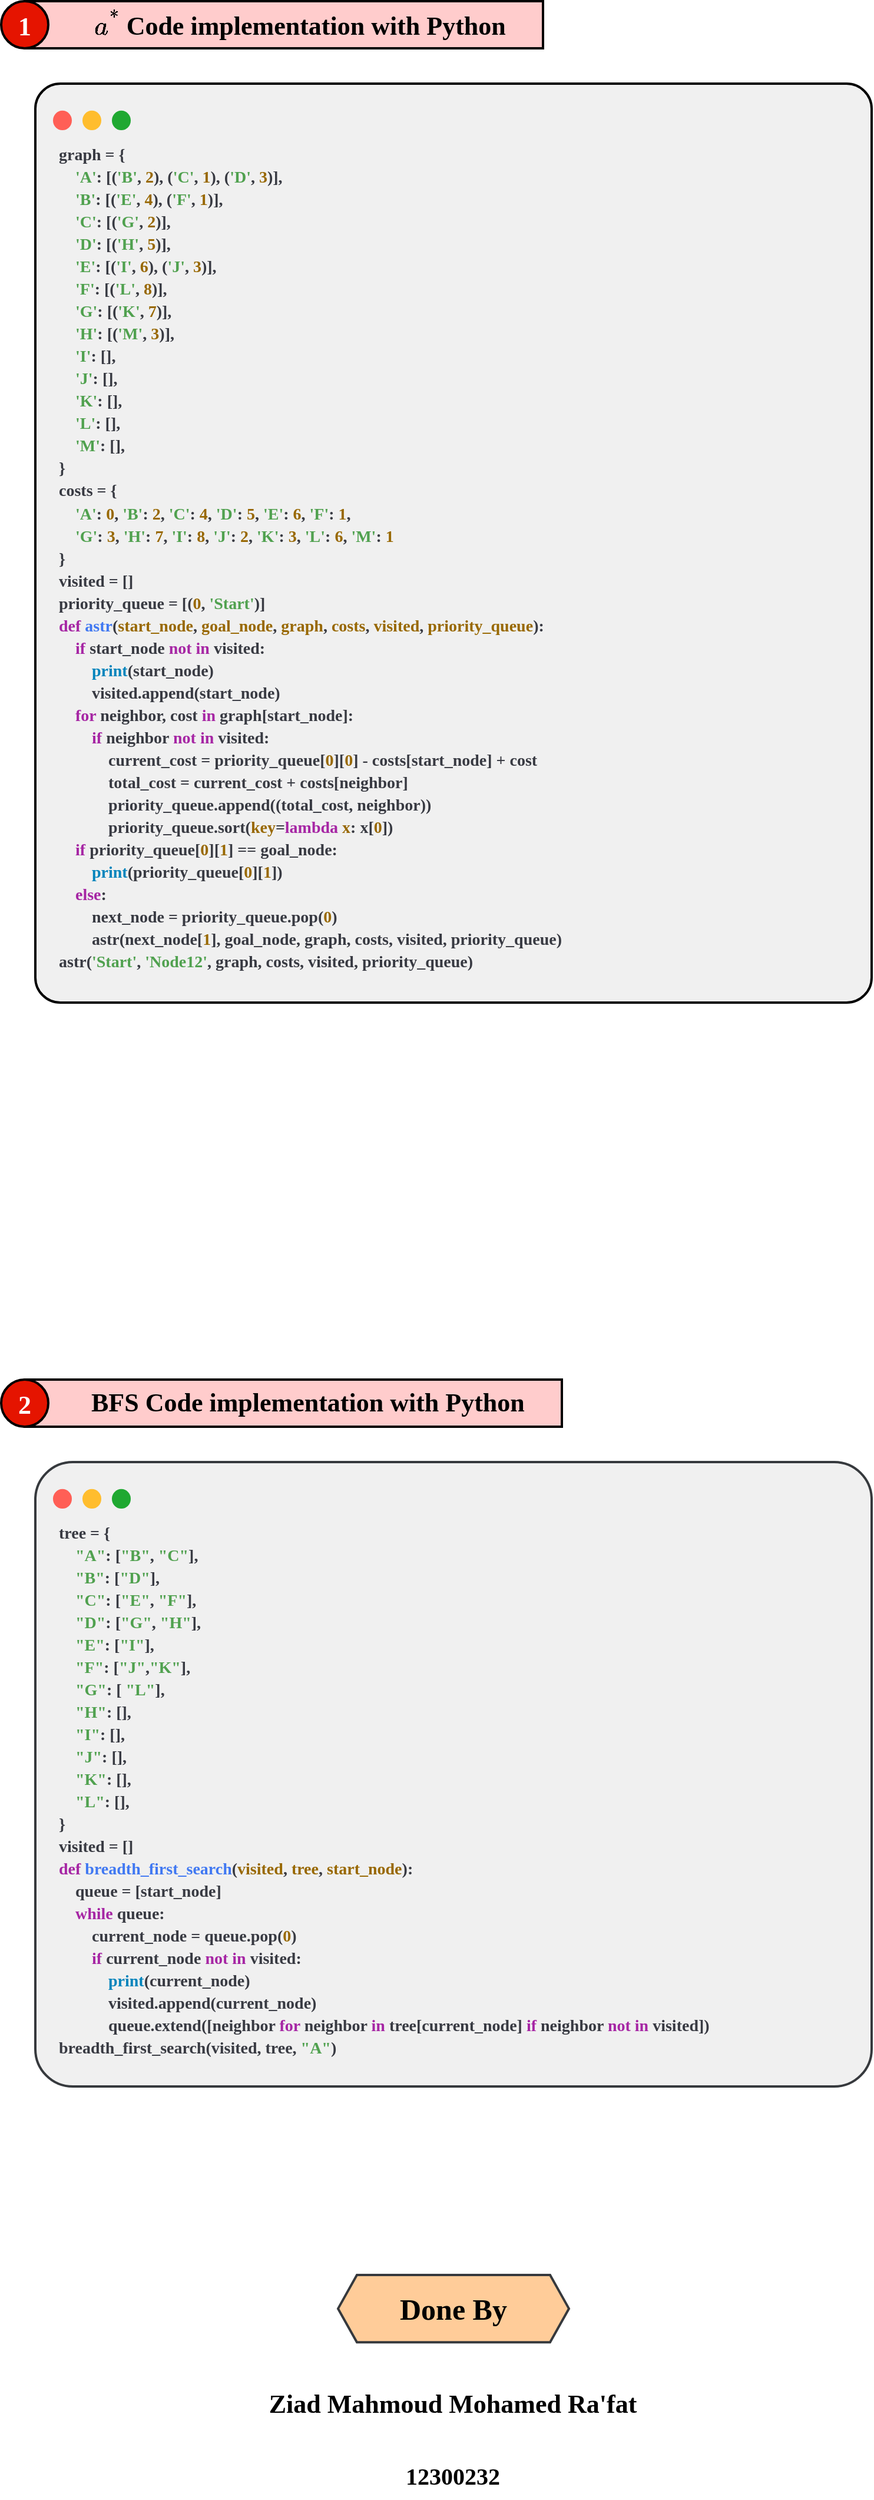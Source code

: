 <mxfile version="24.7.5">
  <diagram name="Page-1" id="iA-VA1jahUV9ztnPGay6">
    <mxGraphModel dx="1036" dy="625" grid="1" gridSize="10" guides="1" tooltips="1" connect="1" arrows="1" fold="1" page="1" pageScale="1" pageWidth="827" pageHeight="1169" math="1" shadow="0">
      <root>
        <mxCell id="0" />
        <mxCell id="1" parent="0" />
        <mxCell id="XvlVAEgpclW0M0TlVri5-1" value="" style="group" parent="1" vertex="1" connectable="0">
          <mxGeometry x="59" y="100" width="710" height="780" as="geometry" />
        </mxCell>
        <mxCell id="XvlVAEgpclW0M0TlVri5-2" value="&lt;div style=&quot;white-space: pre; font-size: 14px; color: rgb(255, 255, 255);&quot;&gt;&lt;div style=&quot;font-size: 14px; line-height: 120%;&quot;&gt;&lt;div style=&quot;font-size: 14px; line-height: 120%;&quot;&gt;&lt;div style=&quot;font-size: 14px; line-height: 126%;&quot;&gt;&lt;div style=&quot;font-size: 14px; line-height: 126%;&quot;&gt;&lt;div style=&quot;color: rgb(56, 58, 66); font-size: 14px; line-height: 19px;&quot;&gt;&lt;div style=&quot;font-size: 14px;&quot;&gt;&lt;div style=&quot;color: rgb(255, 255, 255); font-size: 14px; line-height: 19px;&quot;&gt;&lt;div style=&quot;color: rgb(56, 58, 66); line-height: 136%; font-size: 14px;&quot;&gt;&lt;div style=&quot;font-size: 14px; line-height: 136%;&quot;&gt;graph = {&lt;/div&gt;&lt;div style=&quot;font-size: 14px; line-height: 136%;&quot;&gt;&amp;nbsp; &amp;nbsp; &lt;span style=&quot;color: rgb(80, 161, 79); font-size: 14px;&quot;&gt;&#39;A&#39;&lt;/span&gt;: [(&lt;span style=&quot;color: rgb(80, 161, 79); font-size: 14px;&quot;&gt;&#39;B&#39;&lt;/span&gt;, &lt;span style=&quot;color: rgb(152, 104, 1); font-size: 14px;&quot;&gt;2&lt;/span&gt;), (&lt;span style=&quot;color: rgb(80, 161, 79); font-size: 14px;&quot;&gt;&#39;C&#39;&lt;/span&gt;, &lt;span style=&quot;color: rgb(152, 104, 1); font-size: 14px;&quot;&gt;1&lt;/span&gt;), (&lt;span style=&quot;color: rgb(80, 161, 79); font-size: 14px;&quot;&gt;&#39;D&#39;&lt;/span&gt;, &lt;span style=&quot;color: rgb(152, 104, 1); font-size: 14px;&quot;&gt;3&lt;/span&gt;)],&lt;/div&gt;&lt;div style=&quot;font-size: 14px; line-height: 136%;&quot;&gt;&amp;nbsp; &amp;nbsp; &lt;span style=&quot;color: rgb(80, 161, 79); font-size: 14px;&quot;&gt;&#39;B&#39;&lt;/span&gt;: [(&lt;span style=&quot;color: rgb(80, 161, 79); font-size: 14px;&quot;&gt;&#39;E&#39;&lt;/span&gt;, &lt;span style=&quot;color: rgb(152, 104, 1); font-size: 14px;&quot;&gt;4&lt;/span&gt;), (&lt;span style=&quot;color: rgb(80, 161, 79); font-size: 14px;&quot;&gt;&#39;F&#39;&lt;/span&gt;, &lt;span style=&quot;color: rgb(152, 104, 1); font-size: 14px;&quot;&gt;1&lt;/span&gt;)],&lt;/div&gt;&lt;div style=&quot;font-size: 14px; line-height: 136%;&quot;&gt;&amp;nbsp; &amp;nbsp; &lt;span style=&quot;color: rgb(80, 161, 79); font-size: 14px;&quot;&gt;&#39;C&#39;&lt;/span&gt;: [(&lt;span style=&quot;color: rgb(80, 161, 79); font-size: 14px;&quot;&gt;&#39;G&#39;&lt;/span&gt;, &lt;span style=&quot;color: rgb(152, 104, 1); font-size: 14px;&quot;&gt;2&lt;/span&gt;)],&lt;/div&gt;&lt;div style=&quot;font-size: 14px; line-height: 136%;&quot;&gt;&amp;nbsp; &amp;nbsp; &lt;span style=&quot;color: rgb(80, 161, 79); font-size: 14px;&quot;&gt;&#39;D&#39;&lt;/span&gt;: [(&lt;span style=&quot;color: rgb(80, 161, 79); font-size: 14px;&quot;&gt;&#39;H&#39;&lt;/span&gt;, &lt;span style=&quot;color: rgb(152, 104, 1); font-size: 14px;&quot;&gt;5&lt;/span&gt;)],&lt;/div&gt;&lt;div style=&quot;font-size: 14px; line-height: 136%;&quot;&gt;&amp;nbsp; &amp;nbsp; &lt;span style=&quot;color: rgb(80, 161, 79); font-size: 14px;&quot;&gt;&#39;E&#39;&lt;/span&gt;: [(&lt;span style=&quot;color: rgb(80, 161, 79); font-size: 14px;&quot;&gt;&#39;I&#39;&lt;/span&gt;, &lt;span style=&quot;color: rgb(152, 104, 1); font-size: 14px;&quot;&gt;6&lt;/span&gt;), (&lt;span style=&quot;color: rgb(80, 161, 79); font-size: 14px;&quot;&gt;&#39;J&#39;&lt;/span&gt;, &lt;span style=&quot;color: rgb(152, 104, 1); font-size: 14px;&quot;&gt;3&lt;/span&gt;)],&lt;/div&gt;&lt;div style=&quot;font-size: 14px; line-height: 136%;&quot;&gt;&amp;nbsp; &amp;nbsp; &lt;span style=&quot;color: rgb(80, 161, 79); font-size: 14px;&quot;&gt;&#39;F&#39;&lt;/span&gt;: [(&lt;span style=&quot;color: rgb(80, 161, 79); font-size: 14px;&quot;&gt;&#39;L&#39;&lt;/span&gt;, &lt;span style=&quot;color: rgb(152, 104, 1); font-size: 14px;&quot;&gt;8&lt;/span&gt;)],&lt;/div&gt;&lt;div style=&quot;font-size: 14px; line-height: 136%;&quot;&gt;&amp;nbsp; &amp;nbsp; &lt;span style=&quot;color: rgb(80, 161, 79); font-size: 14px;&quot;&gt;&#39;G&#39;&lt;/span&gt;: [(&lt;span style=&quot;color: rgb(80, 161, 79); font-size: 14px;&quot;&gt;&#39;K&#39;&lt;/span&gt;, &lt;span style=&quot;color: rgb(152, 104, 1); font-size: 14px;&quot;&gt;7&lt;/span&gt;)],&lt;/div&gt;&lt;div style=&quot;font-size: 14px; line-height: 136%;&quot;&gt;&amp;nbsp; &amp;nbsp; &lt;span style=&quot;color: rgb(80, 161, 79); font-size: 14px;&quot;&gt;&#39;H&#39;&lt;/span&gt;: [(&lt;span style=&quot;color: rgb(80, 161, 79); font-size: 14px;&quot;&gt;&#39;M&#39;&lt;/span&gt;, &lt;span style=&quot;color: rgb(152, 104, 1); font-size: 14px;&quot;&gt;3&lt;/span&gt;)],&lt;/div&gt;&lt;div style=&quot;font-size: 14px; line-height: 136%;&quot;&gt;&amp;nbsp; &amp;nbsp; &lt;span style=&quot;color: rgb(80, 161, 79); font-size: 14px;&quot;&gt;&#39;I&#39;&lt;/span&gt;: [],&lt;/div&gt;&lt;div style=&quot;font-size: 14px; line-height: 136%;&quot;&gt;&amp;nbsp; &amp;nbsp; &lt;span style=&quot;color: rgb(80, 161, 79); font-size: 14px;&quot;&gt;&#39;J&#39;&lt;/span&gt;: [],&lt;/div&gt;&lt;div style=&quot;font-size: 14px; line-height: 136%;&quot;&gt;&amp;nbsp; &amp;nbsp; &lt;span style=&quot;color: rgb(80, 161, 79); font-size: 14px;&quot;&gt;&#39;K&#39;&lt;/span&gt;: [],&lt;/div&gt;&lt;div style=&quot;font-size: 14px; line-height: 136%;&quot;&gt;&amp;nbsp; &amp;nbsp; &lt;span style=&quot;color: rgb(80, 161, 79); font-size: 14px;&quot;&gt;&#39;L&#39;&lt;/span&gt;: [],&lt;/div&gt;&lt;div style=&quot;font-size: 14px; line-height: 136%;&quot;&gt;&amp;nbsp; &amp;nbsp; &lt;span style=&quot;color: rgb(80, 161, 79); font-size: 14px;&quot;&gt;&#39;M&#39;&lt;/span&gt;: [],&lt;/div&gt;&lt;div style=&quot;font-size: 14px; line-height: 136%;&quot;&gt;}&lt;/div&gt;&lt;div style=&quot;font-size: 14px; line-height: 136%;&quot;&gt;costs = {&lt;/div&gt;&lt;div style=&quot;font-size: 14px; line-height: 136%;&quot;&gt;&amp;nbsp; &amp;nbsp; &lt;span style=&quot;color: rgb(80, 161, 79); font-size: 14px;&quot;&gt;&#39;A&#39;&lt;/span&gt;: &lt;span style=&quot;color: rgb(152, 104, 1); font-size: 14px;&quot;&gt;0&lt;/span&gt;, &lt;span style=&quot;color: rgb(80, 161, 79); font-size: 14px;&quot;&gt;&#39;B&#39;&lt;/span&gt;: &lt;span style=&quot;color: rgb(152, 104, 1); font-size: 14px;&quot;&gt;2&lt;/span&gt;, &lt;span style=&quot;color: rgb(80, 161, 79); font-size: 14px;&quot;&gt;&#39;C&#39;&lt;/span&gt;: &lt;span style=&quot;color: rgb(152, 104, 1); font-size: 14px;&quot;&gt;4&lt;/span&gt;, &lt;span style=&quot;color: rgb(80, 161, 79); font-size: 14px;&quot;&gt;&#39;D&#39;&lt;/span&gt;: &lt;span style=&quot;color: rgb(152, 104, 1); font-size: 14px;&quot;&gt;5&lt;/span&gt;, &lt;span style=&quot;color: rgb(80, 161, 79); font-size: 14px;&quot;&gt;&#39;E&#39;&lt;/span&gt;: &lt;span style=&quot;color: rgb(152, 104, 1); font-size: 14px;&quot;&gt;6&lt;/span&gt;, &lt;span style=&quot;color: rgb(80, 161, 79); font-size: 14px;&quot;&gt;&#39;F&#39;&lt;/span&gt;: &lt;span style=&quot;color: rgb(152, 104, 1); font-size: 14px;&quot;&gt;1&lt;/span&gt;,&lt;/div&gt;&lt;div style=&quot;font-size: 14px; line-height: 136%;&quot;&gt;&amp;nbsp; &amp;nbsp; &lt;span style=&quot;color: rgb(80, 161, 79); font-size: 14px;&quot;&gt;&#39;G&#39;&lt;/span&gt;: &lt;span style=&quot;color: rgb(152, 104, 1); font-size: 14px;&quot;&gt;3&lt;/span&gt;, &lt;span style=&quot;color: rgb(80, 161, 79); font-size: 14px;&quot;&gt;&#39;H&#39;&lt;/span&gt;: &lt;span style=&quot;color: rgb(152, 104, 1); font-size: 14px;&quot;&gt;7&lt;/span&gt;, &lt;span style=&quot;color: rgb(80, 161, 79); font-size: 14px;&quot;&gt;&#39;I&#39;&lt;/span&gt;: &lt;span style=&quot;color: rgb(152, 104, 1); font-size: 14px;&quot;&gt;8&lt;/span&gt;, &lt;span style=&quot;color: rgb(80, 161, 79); font-size: 14px;&quot;&gt;&#39;J&#39;&lt;/span&gt;: &lt;span style=&quot;color: rgb(152, 104, 1); font-size: 14px;&quot;&gt;2&lt;/span&gt;, &lt;span style=&quot;color: rgb(80, 161, 79); font-size: 14px;&quot;&gt;&#39;K&#39;&lt;/span&gt;: &lt;span style=&quot;color: rgb(152, 104, 1); font-size: 14px;&quot;&gt;3&lt;/span&gt;, &lt;span style=&quot;color: rgb(80, 161, 79); font-size: 14px;&quot;&gt;&#39;L&#39;&lt;/span&gt;: &lt;span style=&quot;color: rgb(152, 104, 1); font-size: 14px;&quot;&gt;6&lt;/span&gt;, &lt;span style=&quot;color: rgb(80, 161, 79); font-size: 14px;&quot;&gt;&#39;M&#39;&lt;/span&gt;: &lt;span style=&quot;color: rgb(152, 104, 1); font-size: 14px;&quot;&gt;1&lt;/span&gt;&lt;/div&gt;&lt;div style=&quot;font-size: 14px; line-height: 136%;&quot;&gt;}&lt;/div&gt;&lt;div style=&quot;font-size: 14px; line-height: 136%;&quot;&gt;visited = []&lt;/div&gt;&lt;div style=&quot;font-size: 14px; line-height: 136%;&quot;&gt;priority_queue = [(&lt;span style=&quot;color: rgb(152, 104, 1); font-size: 14px;&quot;&gt;0&lt;/span&gt;, &lt;span style=&quot;color: rgb(80, 161, 79); font-size: 14px;&quot;&gt;&#39;Start&#39;&lt;/span&gt;)]&lt;/div&gt;&lt;div style=&quot;font-size: 14px; line-height: 136%;&quot;&gt;&lt;span style=&quot;color: rgb(166, 38, 164); font-size: 14px;&quot;&gt;def&lt;/span&gt; &lt;span style=&quot;color: rgb(64, 120, 242); font-size: 14px;&quot;&gt;astr&lt;/span&gt;(&lt;span style=&quot;color: rgb(152, 104, 1); font-size: 14px;&quot;&gt;start_node&lt;/span&gt;,&lt;span style=&quot;color: rgb(152, 104, 1); font-size: 14px;&quot;&gt; goal_node&lt;/span&gt;,&lt;span style=&quot;color: rgb(152, 104, 1); font-size: 14px;&quot;&gt; graph&lt;/span&gt;,&lt;span style=&quot;color: rgb(152, 104, 1); font-size: 14px;&quot;&gt; costs&lt;/span&gt;,&lt;span style=&quot;color: rgb(152, 104, 1); font-size: 14px;&quot;&gt; visited&lt;/span&gt;,&lt;span style=&quot;color: rgb(152, 104, 1); font-size: 14px;&quot;&gt; priority_queue&lt;/span&gt;):&lt;/div&gt;&lt;div style=&quot;font-size: 14px; line-height: 136%;&quot;&gt;&amp;nbsp; &amp;nbsp; &lt;span style=&quot;color: rgb(166, 38, 164); font-size: 14px;&quot;&gt;if&lt;/span&gt; start_node &lt;span style=&quot;color: rgb(166, 38, 164); font-size: 14px;&quot;&gt;not&lt;/span&gt; &lt;span style=&quot;color: rgb(166, 38, 164); font-size: 14px;&quot;&gt;in&lt;/span&gt; visited:&lt;/div&gt;&lt;div style=&quot;font-size: 14px; line-height: 136%;&quot;&gt;&amp;nbsp; &amp;nbsp; &amp;nbsp; &amp;nbsp; &lt;span style=&quot;color: rgb(1, 132, 188); font-size: 14px;&quot;&gt;print&lt;/span&gt;(start_node) &lt;/div&gt;&lt;div style=&quot;font-size: 14px; line-height: 136%;&quot;&gt;&amp;nbsp; &amp;nbsp; &amp;nbsp; &amp;nbsp; visited.append(start_node)&lt;/div&gt;&lt;div style=&quot;font-size: 14px; line-height: 136%;&quot;&gt;&amp;nbsp; &amp;nbsp; &lt;span style=&quot;color: rgb(166, 38, 164); font-size: 14px;&quot;&gt;for&lt;/span&gt; neighbor, cost &lt;span style=&quot;color: rgb(166, 38, 164); font-size: 14px;&quot;&gt;in&lt;/span&gt; graph[start_node]:&lt;/div&gt;&lt;div style=&quot;font-size: 14px; line-height: 136%;&quot;&gt;&amp;nbsp; &amp;nbsp; &amp;nbsp; &amp;nbsp; &lt;span style=&quot;color: rgb(166, 38, 164); font-size: 14px;&quot;&gt;if&lt;/span&gt; neighbor &lt;span style=&quot;color: rgb(166, 38, 164); font-size: 14px;&quot;&gt;not&lt;/span&gt; &lt;span style=&quot;color: rgb(166, 38, 164); font-size: 14px;&quot;&gt;in&lt;/span&gt; visited:&lt;/div&gt;&lt;div style=&quot;font-size: 14px; line-height: 136%;&quot;&gt;&amp;nbsp; &amp;nbsp; &amp;nbsp; &amp;nbsp; &amp;nbsp; &amp;nbsp; current_cost = priority_queue[&lt;span style=&quot;color: rgb(152, 104, 1); font-size: 14px;&quot;&gt;0&lt;/span&gt;][&lt;span style=&quot;color: rgb(152, 104, 1); font-size: 14px;&quot;&gt;0&lt;/span&gt;] - costs[start_node] + cost&lt;/div&gt;&lt;div style=&quot;font-size: 14px; line-height: 136%;&quot;&gt;&amp;nbsp; &amp;nbsp; &amp;nbsp; &amp;nbsp; &amp;nbsp; &amp;nbsp; total_cost = current_cost + costs[neighbor]&lt;/div&gt;&lt;div style=&quot;font-size: 14px; line-height: 136%;&quot;&gt;&amp;nbsp; &amp;nbsp; &amp;nbsp; &amp;nbsp; &amp;nbsp; &amp;nbsp; priority_queue.append((total_cost, neighbor))&lt;/div&gt;&lt;div style=&quot;font-size: 14px; line-height: 136%;&quot;&gt;&amp;nbsp; &amp;nbsp; &amp;nbsp; &amp;nbsp; &amp;nbsp; &amp;nbsp; priority_queue.sort(&lt;span style=&quot;color: rgb(152, 104, 1); font-size: 14px;&quot;&gt;key&lt;/span&gt;=&lt;span style=&quot;color: rgb(166, 38, 164); font-size: 14px;&quot;&gt;lambda&lt;/span&gt; &lt;span style=&quot;color: rgb(152, 104, 1); font-size: 14px;&quot;&gt;x&lt;/span&gt;: x[&lt;span style=&quot;color: rgb(152, 104, 1); font-size: 14px;&quot;&gt;0&lt;/span&gt;])&lt;/div&gt;&lt;div style=&quot;font-size: 14px; line-height: 136%;&quot;&gt;&amp;nbsp; &amp;nbsp; &lt;span style=&quot;color: rgb(166, 38, 164); font-size: 14px;&quot;&gt;if&lt;/span&gt; priority_queue[&lt;span style=&quot;color: rgb(152, 104, 1); font-size: 14px;&quot;&gt;0&lt;/span&gt;][&lt;span style=&quot;color: rgb(152, 104, 1); font-size: 14px;&quot;&gt;1&lt;/span&gt;] == goal_node:&lt;/div&gt;&lt;div style=&quot;font-size: 14px; line-height: 136%;&quot;&gt;&amp;nbsp; &amp;nbsp; &amp;nbsp; &amp;nbsp; &lt;span style=&quot;color: rgb(1, 132, 188); font-size: 14px;&quot;&gt;print&lt;/span&gt;(priority_queue[&lt;span style=&quot;color: rgb(152, 104, 1); font-size: 14px;&quot;&gt;0&lt;/span&gt;][&lt;span style=&quot;color: rgb(152, 104, 1); font-size: 14px;&quot;&gt;1&lt;/span&gt;]) &lt;/div&gt;&lt;div style=&quot;font-size: 14px; line-height: 136%;&quot;&gt;&amp;nbsp; &amp;nbsp; &lt;span style=&quot;color: rgb(166, 38, 164); font-size: 14px;&quot;&gt;else&lt;/span&gt;:&lt;/div&gt;&lt;div style=&quot;font-size: 14px; line-height: 136%;&quot;&gt;&amp;nbsp; &amp;nbsp; &amp;nbsp; &amp;nbsp; next_node = priority_queue.pop(&lt;span style=&quot;color: rgb(152, 104, 1); font-size: 14px;&quot;&gt;0&lt;/span&gt;)&lt;/div&gt;&lt;div style=&quot;font-size: 14px; line-height: 136%;&quot;&gt;&amp;nbsp; &amp;nbsp; &amp;nbsp; &amp;nbsp; astr(next_node[&lt;span style=&quot;color: rgb(152, 104, 1); font-size: 14px;&quot;&gt;1&lt;/span&gt;], goal_node, graph, costs, visited, priority_queue)&lt;/div&gt;&lt;div style=&quot;font-size: 14px; line-height: 136%;&quot;&gt;astr(&lt;span style=&quot;color: rgb(80, 161, 79); font-size: 14px;&quot;&gt;&#39;Start&#39;&lt;/span&gt;, &lt;span style=&quot;color: rgb(80, 161, 79); font-size: 14px;&quot;&gt;&#39;Node12&#39;&lt;/span&gt;, graph, costs, visited, priority_queue)&lt;/div&gt;&lt;/div&gt;&lt;/div&gt;&lt;/div&gt;&lt;/div&gt;&lt;/div&gt;&lt;/div&gt;&lt;/div&gt;&lt;/div&gt;&lt;/div&gt;" style="rounded=1;whiteSpace=wrap;html=1;arcSize=3;strokeWidth=2;align=left;verticalAlign=top;spacing=15;spacingTop=31;fontSize=14;fontFamily=Mina;fontStyle=1;labelBackgroundColor=none;spacingLeft=5;fontSource=https%3A%2F%2Ffonts.googleapis.com%2Fcss%3Ffamily%3DMina;fillColor=#f0f0f0;" parent="XvlVAEgpclW0M0TlVri5-1" vertex="1">
          <mxGeometry width="710" height="780" as="geometry" />
        </mxCell>
        <mxCell id="XvlVAEgpclW0M0TlVri5-3" value="" style="group" parent="XvlVAEgpclW0M0TlVri5-1" vertex="1" connectable="0">
          <mxGeometry x="13" y="20.8" width="72" height="22.88" as="geometry" />
        </mxCell>
        <mxCell id="XvlVAEgpclW0M0TlVri5-4" value="&amp;nbsp; &amp;nbsp; &amp;nbsp; &amp;nbsp; &amp;nbsp; &amp;nbsp; &amp;nbsp; " style="strokeWidth=2;html=1;shape=mxgraph.flowchart.start_2;whiteSpace=wrap;fillColor=#ff5f56;strokeColor=none;" parent="XvlVAEgpclW0M0TlVri5-3" vertex="1">
          <mxGeometry x="2" y="2.08" width="16" height="16.64" as="geometry" />
        </mxCell>
        <mxCell id="XvlVAEgpclW0M0TlVri5-5" value="&amp;nbsp; &amp;nbsp; &amp;nbsp; &amp;nbsp; &amp;nbsp; &amp;nbsp; &amp;nbsp; " style="strokeWidth=2;html=1;shape=mxgraph.flowchart.start_2;whiteSpace=wrap;fillColor=#ffbd2e;strokeColor=none;" parent="XvlVAEgpclW0M0TlVri5-3" vertex="1">
          <mxGeometry x="27" y="2.08" width="16" height="16.64" as="geometry" />
        </mxCell>
        <mxCell id="XvlVAEgpclW0M0TlVri5-6" value="&amp;nbsp; &amp;nbsp; &amp;nbsp; &amp;nbsp; &amp;nbsp; &amp;nbsp; &amp;nbsp; " style="strokeWidth=2;html=1;shape=mxgraph.flowchart.start_2;whiteSpace=wrap;fillColor=#1fa831;strokeColor=none;" parent="XvlVAEgpclW0M0TlVri5-3" vertex="1">
          <mxGeometry x="52" y="2.08" width="16" height="16.64" as="geometry" />
        </mxCell>
        <mxCell id="XvlVAEgpclW0M0TlVri5-7" value="" style="group" parent="1" vertex="1" connectable="0">
          <mxGeometry x="30" y="1200" width="476" height="40" as="geometry" />
        </mxCell>
        <mxCell id="XvlVAEgpclW0M0TlVri5-8" value="BFS Code implementation with Python 🐍" style="rounded=1;whiteSpace=wrap;html=1;fontSize=22;fillColor=#ffcccc;strokeColor=#000000;strokeWidth=2;fontFamily=Mina;arcSize=0;hachureGap=4;align=right;spacingRight=7;fontStyle=1" parent="XvlVAEgpclW0M0TlVri5-7" vertex="1">
          <mxGeometry x="20" width="456" height="40" as="geometry" />
        </mxCell>
        <mxCell id="XvlVAEgpclW0M0TlVri5-9" value="2" style="ellipse;whiteSpace=wrap;html=1;aspect=fixed;strokeWidth=2;fillColor=#e51400;strokeColor=#000000;fontFamily=Mina;fontStyle=1;fontSize=22;spacingTop=3;fontColor=#ffffff;" parent="XvlVAEgpclW0M0TlVri5-7" vertex="1">
          <mxGeometry width="40" height="40" as="geometry" />
        </mxCell>
        <mxCell id="XvlVAEgpclW0M0TlVri5-10" value="" style="group" parent="1" vertex="1" connectable="0">
          <mxGeometry x="30" y="30" width="460" height="40" as="geometry" />
        </mxCell>
        <mxCell id="XvlVAEgpclW0M0TlVri5-11" value="`a^&quot;*&quot;` Code implementation with Python 🐍" style="rounded=1;whiteSpace=wrap;html=1;fontSize=22;fillColor=#ffcccc;strokeColor=#000000;strokeWidth=2;fontFamily=Mina;arcSize=0;hachureGap=4;align=right;spacingRight=7;fontStyle=1" parent="XvlVAEgpclW0M0TlVri5-10" vertex="1">
          <mxGeometry x="20" width="440" height="40" as="geometry" />
        </mxCell>
        <mxCell id="XvlVAEgpclW0M0TlVri5-12" value="1" style="ellipse;whiteSpace=wrap;html=1;aspect=fixed;strokeWidth=2;fillColor=#e51400;strokeColor=#000000;fontFamily=Mina;fontStyle=1;fontSize=22;spacingTop=3;fontColor=#ffffff;" parent="XvlVAEgpclW0M0TlVri5-10" vertex="1">
          <mxGeometry width="40" height="40" as="geometry" />
        </mxCell>
        <mxCell id="XvlVAEgpclW0M0TlVri5-19" value="" style="group" parent="1" vertex="1" connectable="0">
          <mxGeometry x="59" y="1270" width="710" height="530" as="geometry" />
        </mxCell>
        <mxCell id="XvlVAEgpclW0M0TlVri5-20" value="&lt;div style=&quot;white-space: pre; font-size: 14px; color: rgb(255, 255, 255);&quot;&gt;&lt;div style=&quot;font-size: 14px; line-height: 120%;&quot;&gt;&lt;div style=&quot;font-size: 14px; line-height: 120%;&quot;&gt;&lt;div style=&quot;font-size: 14px; line-height: 126%;&quot;&gt;&lt;div style=&quot;font-size: 14px; line-height: 126%;&quot;&gt;&lt;div style=&quot;color: rgb(56, 58, 66); font-size: 14px; line-height: 19px;&quot;&gt;&lt;div style=&quot;font-size: 14px;&quot;&gt;&lt;div style=&quot;line-height: 19px;&quot;&gt;&lt;div style=&quot;line-height: 19px;&quot;&gt;&lt;div&gt;tree = {&lt;/div&gt;&lt;div&gt;&amp;nbsp; &amp;nbsp; &lt;span style=&quot;color: #50a14f;&quot;&gt;&quot;A&quot;&lt;/span&gt;: [&lt;span style=&quot;color: #50a14f;&quot;&gt;&quot;B&quot;&lt;/span&gt;, &lt;span style=&quot;color: #50a14f;&quot;&gt;&quot;C&quot;&lt;/span&gt;],&lt;/div&gt;&lt;div&gt;&amp;nbsp; &amp;nbsp; &lt;span style=&quot;color: #50a14f;&quot;&gt;&quot;B&quot;&lt;/span&gt;: [&lt;span style=&quot;color: #50a14f;&quot;&gt;&quot;D&quot;&lt;/span&gt;],&lt;/div&gt;&lt;div&gt;&amp;nbsp; &amp;nbsp; &lt;span style=&quot;color: #50a14f;&quot;&gt;&quot;C&quot;&lt;/span&gt;: [&lt;span style=&quot;color: #50a14f;&quot;&gt;&quot;E&quot;&lt;/span&gt;, &lt;span style=&quot;color: #50a14f;&quot;&gt;&quot;F&quot;&lt;/span&gt;],&lt;/div&gt;&lt;div&gt;&amp;nbsp; &amp;nbsp; &lt;span style=&quot;color: #50a14f;&quot;&gt;&quot;D&quot;&lt;/span&gt;: [&lt;span style=&quot;color: #50a14f;&quot;&gt;&quot;G&quot;&lt;/span&gt;, &lt;span style=&quot;color: #50a14f;&quot;&gt;&quot;H&quot;&lt;/span&gt;],&lt;/div&gt;&lt;div&gt;&amp;nbsp; &amp;nbsp; &lt;span style=&quot;color: #50a14f;&quot;&gt;&quot;E&quot;&lt;/span&gt;: [&lt;span style=&quot;color: #50a14f;&quot;&gt;&quot;I&quot;&lt;/span&gt;],&lt;/div&gt;&lt;div&gt;&amp;nbsp; &amp;nbsp; &lt;span style=&quot;color: #50a14f;&quot;&gt;&quot;F&quot;&lt;/span&gt;: [&lt;span style=&quot;color: #50a14f;&quot;&gt;&quot;J&quot;&lt;/span&gt;,&lt;span style=&quot;color: #50a14f;&quot;&gt;&quot;K&quot;&lt;/span&gt;],&lt;/div&gt;&lt;div&gt;&amp;nbsp; &amp;nbsp; &lt;span style=&quot;color: #50a14f;&quot;&gt;&quot;G&quot;&lt;/span&gt;: [ &lt;span style=&quot;color: #50a14f;&quot;&gt;&quot;L&quot;&lt;/span&gt;],&lt;/div&gt;&lt;div&gt;&amp;nbsp; &amp;nbsp; &lt;span style=&quot;color: #50a14f;&quot;&gt;&quot;H&quot;&lt;/span&gt;: [],&lt;/div&gt;&lt;div&gt;&amp;nbsp; &amp;nbsp; &lt;span style=&quot;color: #50a14f;&quot;&gt;&quot;I&quot;&lt;/span&gt;: [],&lt;/div&gt;&lt;div&gt;&amp;nbsp; &amp;nbsp; &lt;span style=&quot;color: #50a14f;&quot;&gt;&quot;J&quot;&lt;/span&gt;: [],&lt;/div&gt;&lt;div&gt;&amp;nbsp; &amp;nbsp; &lt;span style=&quot;color: #50a14f;&quot;&gt;&quot;K&quot;&lt;/span&gt;: [],&lt;/div&gt;&lt;div&gt;&amp;nbsp; &amp;nbsp; &lt;span style=&quot;color: #50a14f;&quot;&gt;&quot;L&quot;&lt;/span&gt;: [],&lt;/div&gt;&lt;div&gt;}&lt;/div&gt;&lt;div&gt;visited = []&lt;/div&gt;&lt;div&gt;&lt;span style=&quot;color: #a626a4;&quot;&gt;def&lt;/span&gt; &lt;span style=&quot;color: #4078f2;&quot;&gt;breadth_first_search&lt;/span&gt;(&lt;span style=&quot;color: #986801;&quot;&gt;visited&lt;/span&gt;,&lt;span style=&quot;color: #986801;&quot;&gt; tree&lt;/span&gt;,&lt;span style=&quot;color: #986801;&quot;&gt; start_node&lt;/span&gt;):&lt;/div&gt;&lt;div&gt;&amp;nbsp; &amp;nbsp; queue = [start_node]&lt;/div&gt;&lt;div&gt;&amp;nbsp; &amp;nbsp; &lt;span style=&quot;color: #a626a4;&quot;&gt;while&lt;/span&gt; queue:&lt;/div&gt;&lt;div&gt;&amp;nbsp; &amp;nbsp; &amp;nbsp; &amp;nbsp; current_node = queue.pop(&lt;span style=&quot;color: #986801;&quot;&gt;0&lt;/span&gt;)&lt;/div&gt;&lt;div&gt;&amp;nbsp; &amp;nbsp; &amp;nbsp; &amp;nbsp; &lt;span style=&quot;color: #a626a4;&quot;&gt;if&lt;/span&gt; current_node &lt;span style=&quot;color: #a626a4;&quot;&gt;not&lt;/span&gt; &lt;span style=&quot;color: #a626a4;&quot;&gt;in&lt;/span&gt; visited:&lt;/div&gt;&lt;div&gt;&amp;nbsp; &amp;nbsp; &amp;nbsp; &amp;nbsp; &amp;nbsp; &amp;nbsp; &lt;span style=&quot;color: #0184bc;&quot;&gt;print&lt;/span&gt;(current_node) &lt;/div&gt;&lt;div&gt;&amp;nbsp; &amp;nbsp; &amp;nbsp; &amp;nbsp; &amp;nbsp; &amp;nbsp; visited.append(current_node)&lt;/div&gt;&lt;div&gt;&amp;nbsp; &amp;nbsp; &amp;nbsp; &amp;nbsp; &amp;nbsp; &amp;nbsp; queue.extend([neighbor &lt;span style=&quot;color: #a626a4;&quot;&gt;for&lt;/span&gt; neighbor &lt;span style=&quot;color: #a626a4;&quot;&gt;in&lt;/span&gt; tree[current_node] &lt;span style=&quot;color: #a626a4;&quot;&gt;if&lt;/span&gt; neighbor &lt;span style=&quot;color: #a626a4;&quot;&gt;not&lt;/span&gt; &lt;span style=&quot;color: #a626a4;&quot;&gt;in&lt;/span&gt; visited])&lt;/div&gt;&lt;div&gt;breadth_first_search(visited, tree, &lt;span style=&quot;color: #50a14f;&quot;&gt;&quot;A&quot;&lt;/span&gt;)&lt;/div&gt;&lt;/div&gt;&lt;/div&gt;&lt;/div&gt;&lt;/div&gt;&lt;/div&gt;&lt;/div&gt;&lt;/div&gt;&lt;/div&gt;&lt;/div&gt;" style="rounded=1;whiteSpace=wrap;html=1;arcSize=6;strokeWidth=2;align=left;verticalAlign=top;spacing=15;spacingTop=31;fontSize=14;fontFamily=Mina;fontStyle=1;labelBackgroundColor=none;spacingLeft=5;fontSource=https%3A%2F%2Ffonts.googleapis.com%2Fcss%3Ffamily%3DMina;fillColor=#F0F0F0;strokeColor=#36393d;" parent="XvlVAEgpclW0M0TlVri5-19" vertex="1">
          <mxGeometry width="710" height="530" as="geometry" />
        </mxCell>
        <mxCell id="XvlVAEgpclW0M0TlVri5-21" value="" style="group" parent="XvlVAEgpclW0M0TlVri5-19" vertex="1" connectable="0">
          <mxGeometry x="13" y="20.8" width="72" height="22.88" as="geometry" />
        </mxCell>
        <mxCell id="XvlVAEgpclW0M0TlVri5-22" value="&amp;nbsp; &amp;nbsp; &amp;nbsp; &amp;nbsp; &amp;nbsp; &amp;nbsp; &amp;nbsp; " style="strokeWidth=2;html=1;shape=mxgraph.flowchart.start_2;whiteSpace=wrap;fillColor=#ff5f56;strokeColor=none;" parent="XvlVAEgpclW0M0TlVri5-21" vertex="1">
          <mxGeometry x="2" y="2.08" width="16" height="16.64" as="geometry" />
        </mxCell>
        <mxCell id="XvlVAEgpclW0M0TlVri5-23" value="&amp;nbsp; &amp;nbsp; &amp;nbsp; &amp;nbsp; &amp;nbsp; &amp;nbsp; &amp;nbsp; " style="strokeWidth=2;html=1;shape=mxgraph.flowchart.start_2;whiteSpace=wrap;fillColor=#ffbd2e;strokeColor=none;" parent="XvlVAEgpclW0M0TlVri5-21" vertex="1">
          <mxGeometry x="27" y="2.08" width="16" height="16.64" as="geometry" />
        </mxCell>
        <mxCell id="XvlVAEgpclW0M0TlVri5-24" value="&amp;nbsp; &amp;nbsp; &amp;nbsp; &amp;nbsp; &amp;nbsp; &amp;nbsp; &amp;nbsp; " style="strokeWidth=2;html=1;shape=mxgraph.flowchart.start_2;whiteSpace=wrap;fillColor=#1fa831;strokeColor=none;" parent="XvlVAEgpclW0M0TlVri5-21" vertex="1">
          <mxGeometry x="52" y="2.08" width="16" height="16.64" as="geometry" />
        </mxCell>
        <mxCell id="XvlVAEgpclW0M0TlVri5-25" value="Done By" style="shape=hexagon;perimeter=hexagonPerimeter2;whiteSpace=wrap;fixedSize=1;size=16;fillColor=#ffcc99;strokeColor=#36393d;fontFamily=Dune Rise;fontSize=25;strokeWidth=2;align=center;spacingLeft=0;spacingBottom=0;fillStyle=hachure;fontStyle=1;" parent="1" vertex="1">
          <mxGeometry x="316" y="1960" width="196" height="57.14" as="geometry" />
        </mxCell>
        <mxCell id="XvlVAEgpclW0M0TlVri5-28" value="Ziad Mahmoud Mohamed Ra&#39;fat" style="rounded=1;whiteSpace=wrap;html=1;hachureGap=4;fontFamily=Chakra Petch;strokeWidth=2;fillColor=none;fontSize=22;fontStyle=1;labelBorderColor=none;textShadow=0;labelBackgroundColor=none;align=center;spacing=7;verticalAlign=middle;strokeColor=none;fontSource=https%3A%2F%2Ffonts.googleapis.com%2Fcss%3Ffamily%3DChakra%2BPetch;" parent="1" vertex="1">
          <mxGeometry x="237" y="2050" width="353" height="40" as="geometry" />
        </mxCell>
        <mxCell id="XvlVAEgpclW0M0TlVri5-29" value="12300232" style="rounded=1;whiteSpace=wrap;html=1;hachureGap=4;fontFamily=Chakra Petch;strokeWidth=2;fillColor=none;fontSize=20;fontStyle=1;labelBorderColor=none;textShadow=0;labelBackgroundColor=none;align=center;spacing=7;verticalAlign=middle;strokeColor=none;fontSource=https%3A%2F%2Ffonts.googleapis.com%2Fcss%3Ffamily%3DChakra%2BPetch;" parent="1" vertex="1">
          <mxGeometry x="358" y="2110" width="111" height="40" as="geometry" />
        </mxCell>
      </root>
    </mxGraphModel>
  </diagram>
</mxfile>
